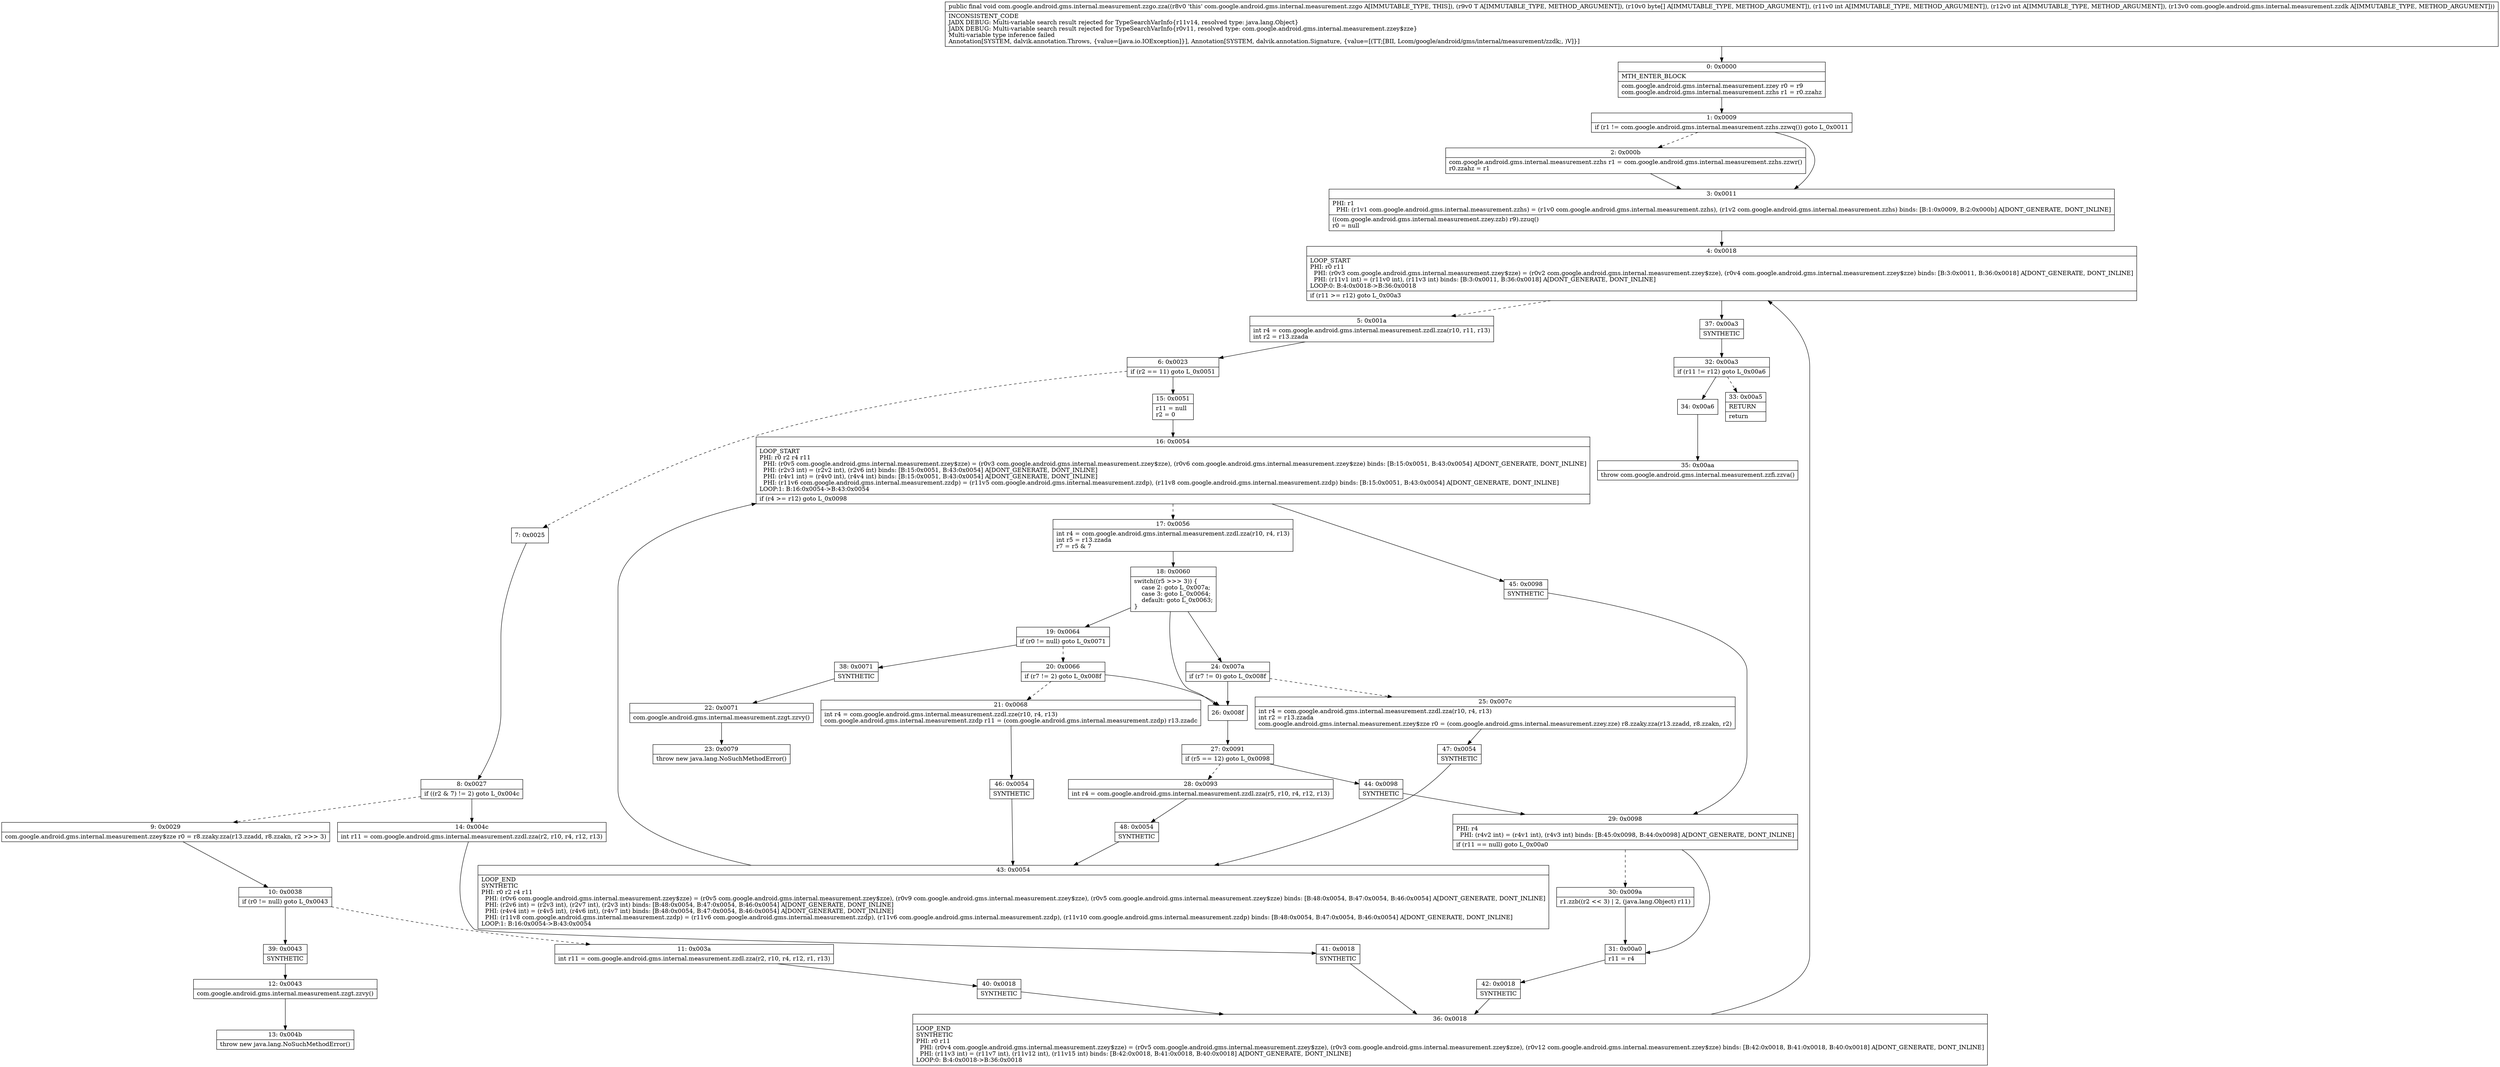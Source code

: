 digraph "CFG forcom.google.android.gms.internal.measurement.zzgo.zza(Ljava\/lang\/Object;[BIILcom\/google\/android\/gms\/internal\/measurement\/zzdk;)V" {
Node_0 [shape=record,label="{0\:\ 0x0000|MTH_ENTER_BLOCK\l|com.google.android.gms.internal.measurement.zzey r0 = r9\lcom.google.android.gms.internal.measurement.zzhs r1 = r0.zzahz\l}"];
Node_1 [shape=record,label="{1\:\ 0x0009|if (r1 != com.google.android.gms.internal.measurement.zzhs.zzwq()) goto L_0x0011\l}"];
Node_2 [shape=record,label="{2\:\ 0x000b|com.google.android.gms.internal.measurement.zzhs r1 = com.google.android.gms.internal.measurement.zzhs.zzwr()\lr0.zzahz = r1\l}"];
Node_3 [shape=record,label="{3\:\ 0x0011|PHI: r1 \l  PHI: (r1v1 com.google.android.gms.internal.measurement.zzhs) = (r1v0 com.google.android.gms.internal.measurement.zzhs), (r1v2 com.google.android.gms.internal.measurement.zzhs) binds: [B:1:0x0009, B:2:0x000b] A[DONT_GENERATE, DONT_INLINE]\l|((com.google.android.gms.internal.measurement.zzey.zzb) r9).zzuq()\lr0 = null\l}"];
Node_4 [shape=record,label="{4\:\ 0x0018|LOOP_START\lPHI: r0 r11 \l  PHI: (r0v3 com.google.android.gms.internal.measurement.zzey$zze) = (r0v2 com.google.android.gms.internal.measurement.zzey$zze), (r0v4 com.google.android.gms.internal.measurement.zzey$zze) binds: [B:3:0x0011, B:36:0x0018] A[DONT_GENERATE, DONT_INLINE]\l  PHI: (r11v1 int) = (r11v0 int), (r11v3 int) binds: [B:3:0x0011, B:36:0x0018] A[DONT_GENERATE, DONT_INLINE]\lLOOP:0: B:4:0x0018\-\>B:36:0x0018\l|if (r11 \>= r12) goto L_0x00a3\l}"];
Node_5 [shape=record,label="{5\:\ 0x001a|int r4 = com.google.android.gms.internal.measurement.zzdl.zza(r10, r11, r13)\lint r2 = r13.zzada\l}"];
Node_6 [shape=record,label="{6\:\ 0x0023|if (r2 == 11) goto L_0x0051\l}"];
Node_7 [shape=record,label="{7\:\ 0x0025}"];
Node_8 [shape=record,label="{8\:\ 0x0027|if ((r2 & 7) != 2) goto L_0x004c\l}"];
Node_9 [shape=record,label="{9\:\ 0x0029|com.google.android.gms.internal.measurement.zzey$zze r0 = r8.zzaky.zza(r13.zzadd, r8.zzakn, r2 \>\>\> 3)\l}"];
Node_10 [shape=record,label="{10\:\ 0x0038|if (r0 != null) goto L_0x0043\l}"];
Node_11 [shape=record,label="{11\:\ 0x003a|int r11 = com.google.android.gms.internal.measurement.zzdl.zza(r2, r10, r4, r12, r1, r13)\l}"];
Node_12 [shape=record,label="{12\:\ 0x0043|com.google.android.gms.internal.measurement.zzgt.zzvy()\l}"];
Node_13 [shape=record,label="{13\:\ 0x004b|throw new java.lang.NoSuchMethodError()\l}"];
Node_14 [shape=record,label="{14\:\ 0x004c|int r11 = com.google.android.gms.internal.measurement.zzdl.zza(r2, r10, r4, r12, r13)\l}"];
Node_15 [shape=record,label="{15\:\ 0x0051|r11 = null\lr2 = 0\l}"];
Node_16 [shape=record,label="{16\:\ 0x0054|LOOP_START\lPHI: r0 r2 r4 r11 \l  PHI: (r0v5 com.google.android.gms.internal.measurement.zzey$zze) = (r0v3 com.google.android.gms.internal.measurement.zzey$zze), (r0v6 com.google.android.gms.internal.measurement.zzey$zze) binds: [B:15:0x0051, B:43:0x0054] A[DONT_GENERATE, DONT_INLINE]\l  PHI: (r2v3 int) = (r2v2 int), (r2v6 int) binds: [B:15:0x0051, B:43:0x0054] A[DONT_GENERATE, DONT_INLINE]\l  PHI: (r4v1 int) = (r4v0 int), (r4v4 int) binds: [B:15:0x0051, B:43:0x0054] A[DONT_GENERATE, DONT_INLINE]\l  PHI: (r11v6 com.google.android.gms.internal.measurement.zzdp) = (r11v5 com.google.android.gms.internal.measurement.zzdp), (r11v8 com.google.android.gms.internal.measurement.zzdp) binds: [B:15:0x0051, B:43:0x0054] A[DONT_GENERATE, DONT_INLINE]\lLOOP:1: B:16:0x0054\-\>B:43:0x0054\l|if (r4 \>= r12) goto L_0x0098\l}"];
Node_17 [shape=record,label="{17\:\ 0x0056|int r4 = com.google.android.gms.internal.measurement.zzdl.zza(r10, r4, r13)\lint r5 = r13.zzada\lr7 = r5 & 7\l}"];
Node_18 [shape=record,label="{18\:\ 0x0060|switch((r5 \>\>\> 3)) \{\l    case 2: goto L_0x007a;\l    case 3: goto L_0x0064;\l    default: goto L_0x0063;\l\}\l}"];
Node_19 [shape=record,label="{19\:\ 0x0064|if (r0 != null) goto L_0x0071\l}"];
Node_20 [shape=record,label="{20\:\ 0x0066|if (r7 != 2) goto L_0x008f\l}"];
Node_21 [shape=record,label="{21\:\ 0x0068|int r4 = com.google.android.gms.internal.measurement.zzdl.zze(r10, r4, r13)\lcom.google.android.gms.internal.measurement.zzdp r11 = (com.google.android.gms.internal.measurement.zzdp) r13.zzadc\l}"];
Node_22 [shape=record,label="{22\:\ 0x0071|com.google.android.gms.internal.measurement.zzgt.zzvy()\l}"];
Node_23 [shape=record,label="{23\:\ 0x0079|throw new java.lang.NoSuchMethodError()\l}"];
Node_24 [shape=record,label="{24\:\ 0x007a|if (r7 != 0) goto L_0x008f\l}"];
Node_25 [shape=record,label="{25\:\ 0x007c|int r4 = com.google.android.gms.internal.measurement.zzdl.zza(r10, r4, r13)\lint r2 = r13.zzada\lcom.google.android.gms.internal.measurement.zzey$zze r0 = (com.google.android.gms.internal.measurement.zzey.zze) r8.zzaky.zza(r13.zzadd, r8.zzakn, r2)\l}"];
Node_26 [shape=record,label="{26\:\ 0x008f}"];
Node_27 [shape=record,label="{27\:\ 0x0091|if (r5 == 12) goto L_0x0098\l}"];
Node_28 [shape=record,label="{28\:\ 0x0093|int r4 = com.google.android.gms.internal.measurement.zzdl.zza(r5, r10, r4, r12, r13)\l}"];
Node_29 [shape=record,label="{29\:\ 0x0098|PHI: r4 \l  PHI: (r4v2 int) = (r4v1 int), (r4v3 int) binds: [B:45:0x0098, B:44:0x0098] A[DONT_GENERATE, DONT_INLINE]\l|if (r11 == null) goto L_0x00a0\l}"];
Node_30 [shape=record,label="{30\:\ 0x009a|r1.zzb((r2 \<\< 3) \| 2, (java.lang.Object) r11)\l}"];
Node_31 [shape=record,label="{31\:\ 0x00a0|r11 = r4\l}"];
Node_32 [shape=record,label="{32\:\ 0x00a3|if (r11 != r12) goto L_0x00a6\l}"];
Node_33 [shape=record,label="{33\:\ 0x00a5|RETURN\l|return\l}"];
Node_34 [shape=record,label="{34\:\ 0x00a6}"];
Node_35 [shape=record,label="{35\:\ 0x00aa|throw com.google.android.gms.internal.measurement.zzfi.zzva()\l}"];
Node_36 [shape=record,label="{36\:\ 0x0018|LOOP_END\lSYNTHETIC\lPHI: r0 r11 \l  PHI: (r0v4 com.google.android.gms.internal.measurement.zzey$zze) = (r0v5 com.google.android.gms.internal.measurement.zzey$zze), (r0v3 com.google.android.gms.internal.measurement.zzey$zze), (r0v12 com.google.android.gms.internal.measurement.zzey$zze) binds: [B:42:0x0018, B:41:0x0018, B:40:0x0018] A[DONT_GENERATE, DONT_INLINE]\l  PHI: (r11v3 int) = (r11v7 int), (r11v12 int), (r11v15 int) binds: [B:42:0x0018, B:41:0x0018, B:40:0x0018] A[DONT_GENERATE, DONT_INLINE]\lLOOP:0: B:4:0x0018\-\>B:36:0x0018\l}"];
Node_37 [shape=record,label="{37\:\ 0x00a3|SYNTHETIC\l}"];
Node_38 [shape=record,label="{38\:\ 0x0071|SYNTHETIC\l}"];
Node_39 [shape=record,label="{39\:\ 0x0043|SYNTHETIC\l}"];
Node_40 [shape=record,label="{40\:\ 0x0018|SYNTHETIC\l}"];
Node_41 [shape=record,label="{41\:\ 0x0018|SYNTHETIC\l}"];
Node_42 [shape=record,label="{42\:\ 0x0018|SYNTHETIC\l}"];
Node_43 [shape=record,label="{43\:\ 0x0054|LOOP_END\lSYNTHETIC\lPHI: r0 r2 r4 r11 \l  PHI: (r0v6 com.google.android.gms.internal.measurement.zzey$zze) = (r0v5 com.google.android.gms.internal.measurement.zzey$zze), (r0v9 com.google.android.gms.internal.measurement.zzey$zze), (r0v5 com.google.android.gms.internal.measurement.zzey$zze) binds: [B:48:0x0054, B:47:0x0054, B:46:0x0054] A[DONT_GENERATE, DONT_INLINE]\l  PHI: (r2v6 int) = (r2v3 int), (r2v7 int), (r2v3 int) binds: [B:48:0x0054, B:47:0x0054, B:46:0x0054] A[DONT_GENERATE, DONT_INLINE]\l  PHI: (r4v4 int) = (r4v5 int), (r4v6 int), (r4v7 int) binds: [B:48:0x0054, B:47:0x0054, B:46:0x0054] A[DONT_GENERATE, DONT_INLINE]\l  PHI: (r11v8 com.google.android.gms.internal.measurement.zzdp) = (r11v6 com.google.android.gms.internal.measurement.zzdp), (r11v6 com.google.android.gms.internal.measurement.zzdp), (r11v10 com.google.android.gms.internal.measurement.zzdp) binds: [B:48:0x0054, B:47:0x0054, B:46:0x0054] A[DONT_GENERATE, DONT_INLINE]\lLOOP:1: B:16:0x0054\-\>B:43:0x0054\l}"];
Node_44 [shape=record,label="{44\:\ 0x0098|SYNTHETIC\l}"];
Node_45 [shape=record,label="{45\:\ 0x0098|SYNTHETIC\l}"];
Node_46 [shape=record,label="{46\:\ 0x0054|SYNTHETIC\l}"];
Node_47 [shape=record,label="{47\:\ 0x0054|SYNTHETIC\l}"];
Node_48 [shape=record,label="{48\:\ 0x0054|SYNTHETIC\l}"];
MethodNode[shape=record,label="{public final void com.google.android.gms.internal.measurement.zzgo.zza((r8v0 'this' com.google.android.gms.internal.measurement.zzgo A[IMMUTABLE_TYPE, THIS]), (r9v0 T A[IMMUTABLE_TYPE, METHOD_ARGUMENT]), (r10v0 byte[] A[IMMUTABLE_TYPE, METHOD_ARGUMENT]), (r11v0 int A[IMMUTABLE_TYPE, METHOD_ARGUMENT]), (r12v0 int A[IMMUTABLE_TYPE, METHOD_ARGUMENT]), (r13v0 com.google.android.gms.internal.measurement.zzdk A[IMMUTABLE_TYPE, METHOD_ARGUMENT]))  | INCONSISTENT_CODE\lJADX DEBUG: Multi\-variable search result rejected for TypeSearchVarInfo\{r11v14, resolved type: java.lang.Object\}\lJADX DEBUG: Multi\-variable search result rejected for TypeSearchVarInfo\{r0v11, resolved type: com.google.android.gms.internal.measurement.zzey$zze\}\lMulti\-variable type inference failed\lAnnotation[SYSTEM, dalvik.annotation.Throws, \{value=[java.io.IOException]\}], Annotation[SYSTEM, dalvik.annotation.Signature, \{value=[(TT;[BII, Lcom\/google\/android\/gms\/internal\/measurement\/zzdk;, )V]\}]\l}"];
MethodNode -> Node_0;
Node_0 -> Node_1;
Node_1 -> Node_2[style=dashed];
Node_1 -> Node_3;
Node_2 -> Node_3;
Node_3 -> Node_4;
Node_4 -> Node_5[style=dashed];
Node_4 -> Node_37;
Node_5 -> Node_6;
Node_6 -> Node_7[style=dashed];
Node_6 -> Node_15;
Node_7 -> Node_8;
Node_8 -> Node_9[style=dashed];
Node_8 -> Node_14;
Node_9 -> Node_10;
Node_10 -> Node_11[style=dashed];
Node_10 -> Node_39;
Node_11 -> Node_40;
Node_12 -> Node_13;
Node_14 -> Node_41;
Node_15 -> Node_16;
Node_16 -> Node_17[style=dashed];
Node_16 -> Node_45;
Node_17 -> Node_18;
Node_18 -> Node_19;
Node_18 -> Node_24;
Node_18 -> Node_26;
Node_19 -> Node_20[style=dashed];
Node_19 -> Node_38;
Node_20 -> Node_21[style=dashed];
Node_20 -> Node_26;
Node_21 -> Node_46;
Node_22 -> Node_23;
Node_24 -> Node_25[style=dashed];
Node_24 -> Node_26;
Node_25 -> Node_47;
Node_26 -> Node_27;
Node_27 -> Node_28[style=dashed];
Node_27 -> Node_44;
Node_28 -> Node_48;
Node_29 -> Node_30[style=dashed];
Node_29 -> Node_31;
Node_30 -> Node_31;
Node_31 -> Node_42;
Node_32 -> Node_33[style=dashed];
Node_32 -> Node_34;
Node_34 -> Node_35;
Node_36 -> Node_4;
Node_37 -> Node_32;
Node_38 -> Node_22;
Node_39 -> Node_12;
Node_40 -> Node_36;
Node_41 -> Node_36;
Node_42 -> Node_36;
Node_43 -> Node_16;
Node_44 -> Node_29;
Node_45 -> Node_29;
Node_46 -> Node_43;
Node_47 -> Node_43;
Node_48 -> Node_43;
}

